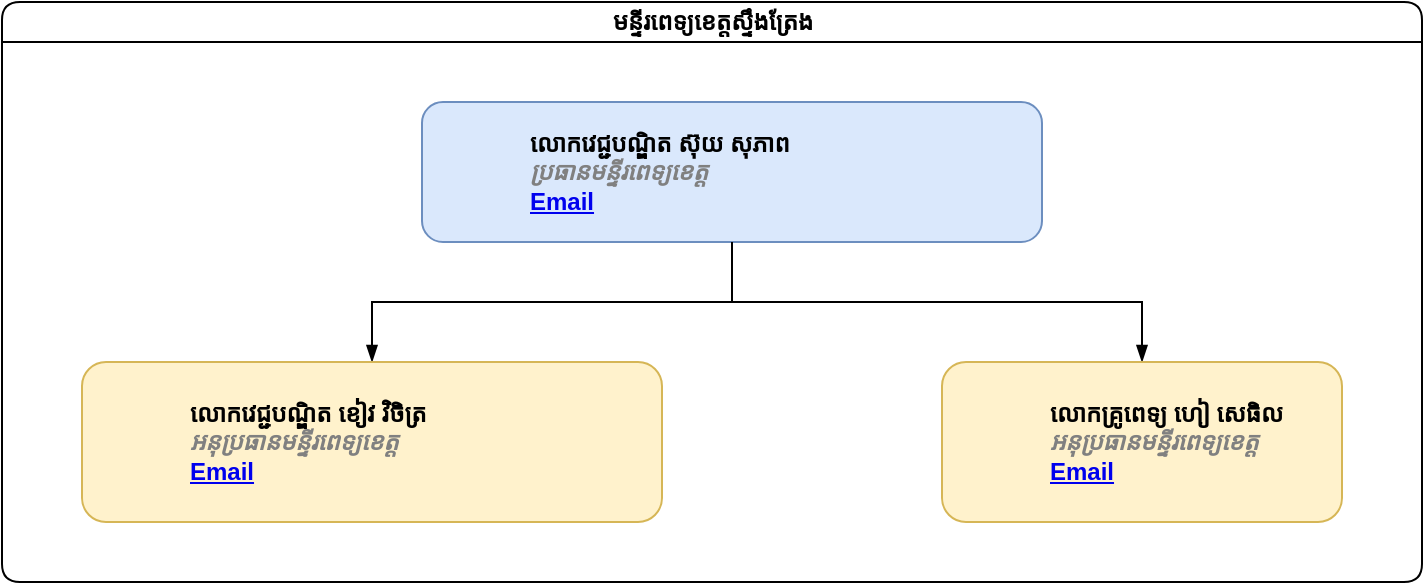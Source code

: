 <mxfile version="26.1.1">
  <diagram id="prtHgNgQTEPvFCAcTncT" name="Page-1">
    <mxGraphModel dx="954" dy="639" grid="1" gridSize="10" guides="1" tooltips="1" connect="1" arrows="1" fold="1" page="1" pageScale="1" pageWidth="827" pageHeight="1169" background="none" math="0" shadow="0">
      <root>
        <mxCell id="0" />
        <mxCell id="1" parent="0" />
        <mxCell id="ywo1WpHsHruHExeg6Mcs-1" value="មន្ទីរពេទ្យខេត្តស្ទឹងត្រែង" style="swimlane;html=1;startSize=20;horizontal=1;containerType=tree;glass=0;rounded=1;" parent="1" vertex="1">
          <mxGeometry x="59" y="40" width="710" height="290" as="geometry" />
        </mxCell>
        <UserObject label="លោកវេជ្ជបណ្ឌិត ស៊ុយ សុភាព&lt;br&gt;&lt;i style=&quot;color: gray&quot;&gt;ប្រធានមន្ទីរពេទ្យខេត្ត&lt;/i&gt;&lt;br&gt;&lt;a href=&quot;mailto:me@example.com&quot;&gt;Email&lt;/a&gt;" name="លោកវេជ្ជបណ្ឌិត ស៊ុយ សុភាព" position="ប្រធានមន្ទីរពេទ្យខេត្ត" location="Office 1" email="me@example.com" placeholders="1" id="ywo1WpHsHruHExeg6Mcs-2">
          <mxCell style="label;image=https://cdn3.iconfinder.com/data/icons/user-avatars-1/512/users-3-128.png;whiteSpace=wrap;html=1;rounded=1;glass=0;treeMoving=1;treeFolding=1;fillColor=#dae8fc;strokeColor=#6c8ebf;" parent="ywo1WpHsHruHExeg6Mcs-1" vertex="1">
            <mxGeometry x="210" y="50" width="310" height="70" as="geometry" />
          </mxCell>
        </UserObject>
        <mxCell id="ywo1WpHsHruHExeg6Mcs-3" value="" style="endArrow=blockThin;endFill=1;fontSize=11;edgeStyle=elbowEdgeStyle;elbow=vertical;rounded=0;" parent="ywo1WpHsHruHExeg6Mcs-1" source="ywo1WpHsHruHExeg6Mcs-2" target="ywo1WpHsHruHExeg6Mcs-4" edge="1">
          <mxGeometry relative="1" as="geometry" />
        </mxCell>
        <UserObject label="&lt;div&gt;&lt;font style=&quot;color: rgb(0, 0, 0);&quot;&gt;លោកវេជ្ជបណ្ឌិត ខៀវ វិចិត្រ&lt;/font&gt;&lt;/div&gt;&lt;i style=&quot;color: gray;&quot;&gt;អនុប្រធានមន្ទីរពេទ្យខេត្ត&lt;/i&gt;&lt;br&gt;&lt;a href=&quot;mailto:me@example.com&quot;&gt;Email&lt;/a&gt;" name="Edward Morrison" position="Brand Manager" location="Office 2" placeholders="1" id="ywo1WpHsHruHExeg6Mcs-4">
          <mxCell style="label;image=https://cdn3.iconfinder.com/data/icons/user-avatars-1/512/users-10-3-128.png;whiteSpace=wrap;html=1;rounded=1;glass=0;treeFolding=1;treeMoving=1;fillColor=#fff2cc;strokeColor=#d6b656;" parent="ywo1WpHsHruHExeg6Mcs-1" vertex="1">
            <mxGeometry x="40" y="180" width="290" height="80" as="geometry" />
          </mxCell>
        </UserObject>
        <mxCell id="ywo1WpHsHruHExeg6Mcs-5" value="" style="endArrow=blockThin;endFill=1;fontSize=11;edgeStyle=elbowEdgeStyle;elbow=vertical;rounded=0;" parent="ywo1WpHsHruHExeg6Mcs-1" source="ywo1WpHsHruHExeg6Mcs-2" target="ywo1WpHsHruHExeg6Mcs-6" edge="1">
          <mxGeometry relative="1" as="geometry" />
        </mxCell>
        <UserObject label="លោកគ្រូពេទ្យ ហៀ សេធិល&lt;br&gt;&lt;i style=&quot;color: gray;&quot;&gt;អនុប្រធានមន្ទីរពេទ្យខេត្ត&lt;/i&gt;&lt;br&gt;&lt;a href=&quot;mailto:me@example.com&quot;&gt;Email&lt;/a&gt;" name="Alison Donovan" position="System Admin" location="Office 3" email="me@example.com" placeholders="1" link="https://www.draw.io" id="ywo1WpHsHruHExeg6Mcs-6">
          <mxCell style="label;image=https://cdn3.iconfinder.com/data/icons/user-avatars-1/512/users-2-128.png;whiteSpace=wrap;html=1;rounded=1;glass=0;fillColor=#fff2cc;strokeColor=#d6b656;" parent="ywo1WpHsHruHExeg6Mcs-1" vertex="1">
            <mxGeometry x="470" y="180" width="200" height="80" as="geometry" />
          </mxCell>
        </UserObject>
      </root>
    </mxGraphModel>
  </diagram>
</mxfile>
